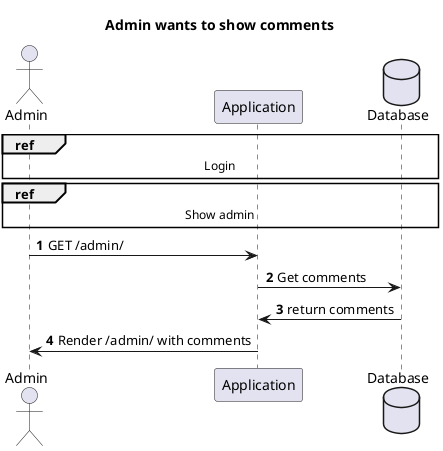 @startuml
autonumber
title       Admin wants to show comments
actor       Admin
participant Application
database    Database

ref over Admin, Application, Database: Login
ref over Admin, Application, Database: Show admin

Admin -> Application: GET /admin/
Application -> Database: Get comments
Database -> Application: return comments
Application -> Admin: Render /admin/ with comments

@enduml
